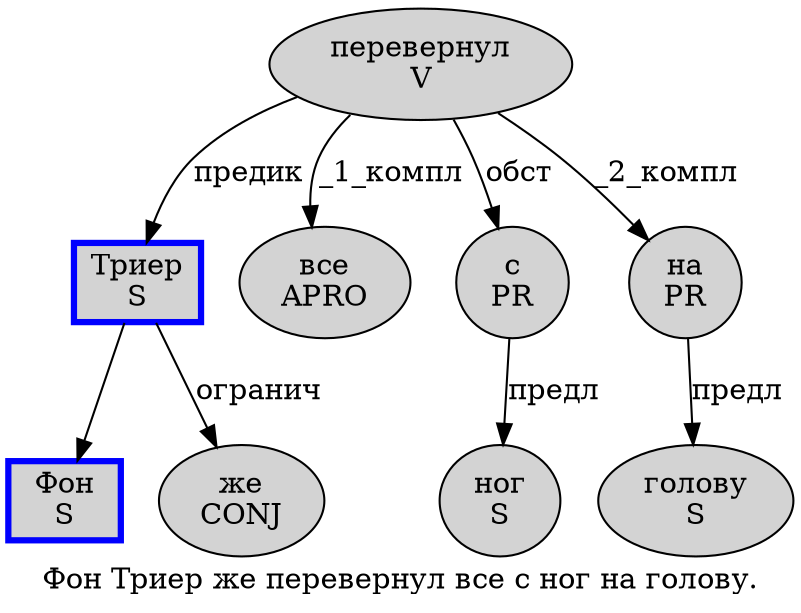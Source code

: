 digraph SENTENCE_855 {
	graph [label="Фон Триер же перевернул все с ног на голову."]
	node [style=filled]
		0 [label="Фон
S" color=blue fillcolor=lightgray penwidth=3 shape=box]
		1 [label="Триер
S" color=blue fillcolor=lightgray penwidth=3 shape=box]
		2 [label="же
CONJ" color="" fillcolor=lightgray penwidth=1 shape=ellipse]
		3 [label="перевернул
V" color="" fillcolor=lightgray penwidth=1 shape=ellipse]
		4 [label="все
APRO" color="" fillcolor=lightgray penwidth=1 shape=ellipse]
		5 [label="с
PR" color="" fillcolor=lightgray penwidth=1 shape=ellipse]
		6 [label="ног
S" color="" fillcolor=lightgray penwidth=1 shape=ellipse]
		7 [label="на
PR" color="" fillcolor=lightgray penwidth=1 shape=ellipse]
		8 [label="голову
S" color="" fillcolor=lightgray penwidth=1 shape=ellipse]
			5 -> 6 [label="предл"]
			3 -> 1 [label="предик"]
			3 -> 4 [label="_1_компл"]
			3 -> 5 [label="обст"]
			3 -> 7 [label="_2_компл"]
			1 -> 0
			1 -> 2 [label="огранич"]
			7 -> 8 [label="предл"]
}